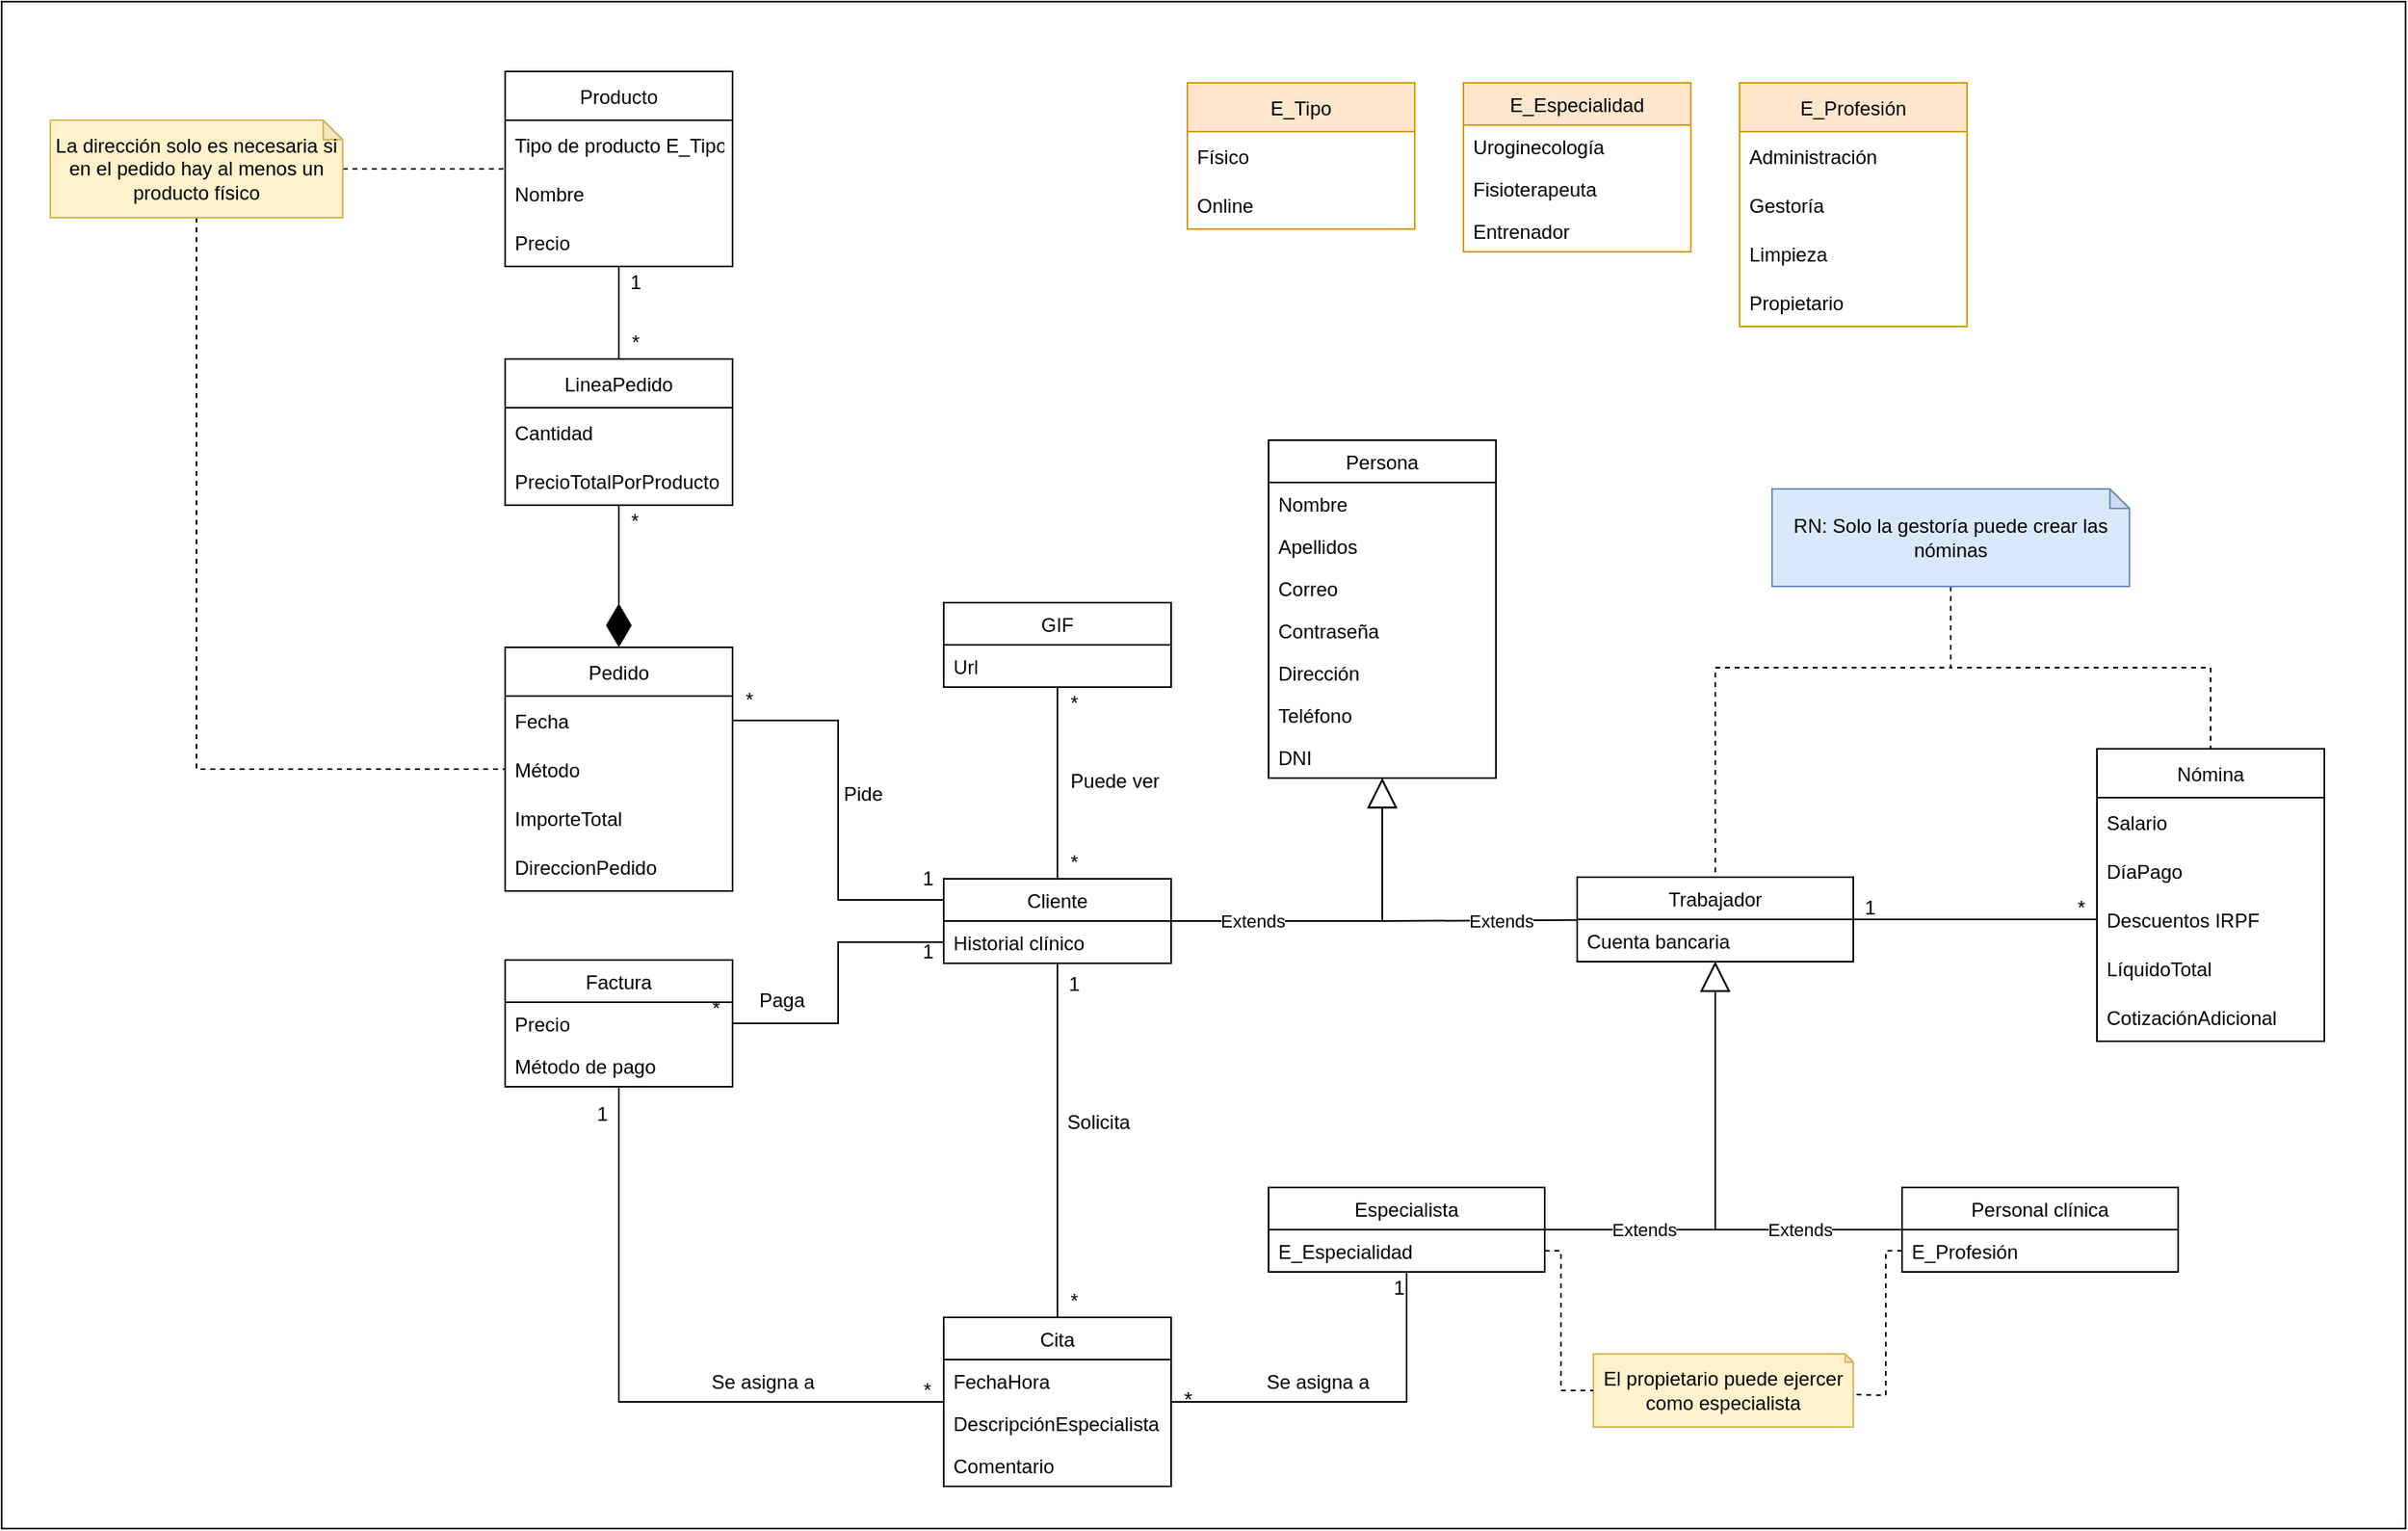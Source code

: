 <mxfile version="15.6.8"><diagram id="gB8e-XoUYD67eQVZ_IQ1" name="Page-1"><mxGraphModel dx="1626" dy="2068" grid="1" gridSize="10" guides="1" tooltips="1" connect="1" arrows="1" fold="1" page="1" pageScale="1" pageWidth="827" pageHeight="1169" math="0" shadow="0"><root><mxCell id="0"/><mxCell id="1" parent="0"/><mxCell id="QzWU1AoELVtUmZtmsECe-2" value="" style="rounded=0;whiteSpace=wrap;html=1;" parent="1" vertex="1"><mxGeometry x="210" y="-10" width="1480" height="940" as="geometry"/></mxCell><mxCell id="2WQxHXPbFP1X-7ADdI1G-1" value="Persona" style="swimlane;fontStyle=0;childLayout=stackLayout;horizontal=1;startSize=26;fillColor=none;horizontalStack=0;resizeParent=1;resizeParentMax=0;resizeLast=0;collapsible=1;marginBottom=0;" parent="1" vertex="1"><mxGeometry x="990" y="260" width="140" height="208" as="geometry"/></mxCell><mxCell id="2WQxHXPbFP1X-7ADdI1G-2" value="Nombre" style="text;strokeColor=none;fillColor=none;align=left;verticalAlign=top;spacingLeft=4;spacingRight=4;overflow=hidden;rotatable=0;points=[[0,0.5],[1,0.5]];portConstraint=eastwest;" parent="2WQxHXPbFP1X-7ADdI1G-1" vertex="1"><mxGeometry y="26" width="140" height="26" as="geometry"/></mxCell><mxCell id="2WQxHXPbFP1X-7ADdI1G-3" value="Apellidos" style="text;strokeColor=none;fillColor=none;align=left;verticalAlign=top;spacingLeft=4;spacingRight=4;overflow=hidden;rotatable=0;points=[[0,0.5],[1,0.5]];portConstraint=eastwest;" parent="2WQxHXPbFP1X-7ADdI1G-1" vertex="1"><mxGeometry y="52" width="140" height="26" as="geometry"/></mxCell><mxCell id="2WQxHXPbFP1X-7ADdI1G-4" value="Correo" style="text;strokeColor=none;fillColor=none;align=left;verticalAlign=top;spacingLeft=4;spacingRight=4;overflow=hidden;rotatable=0;points=[[0,0.5],[1,0.5]];portConstraint=eastwest;" parent="2WQxHXPbFP1X-7ADdI1G-1" vertex="1"><mxGeometry y="78" width="140" height="26" as="geometry"/></mxCell><mxCell id="2WQxHXPbFP1X-7ADdI1G-5" value="Contraseña" style="text;strokeColor=none;fillColor=none;align=left;verticalAlign=top;spacingLeft=4;spacingRight=4;overflow=hidden;rotatable=0;points=[[0,0.5],[1,0.5]];portConstraint=eastwest;" parent="2WQxHXPbFP1X-7ADdI1G-1" vertex="1"><mxGeometry y="104" width="140" height="26" as="geometry"/></mxCell><mxCell id="2WQxHXPbFP1X-7ADdI1G-53" value="Dirección" style="text;strokeColor=none;fillColor=none;align=left;verticalAlign=top;spacingLeft=4;spacingRight=4;overflow=hidden;rotatable=0;points=[[0,0.5],[1,0.5]];portConstraint=eastwest;" parent="2WQxHXPbFP1X-7ADdI1G-1" vertex="1"><mxGeometry y="130" width="140" height="26" as="geometry"/></mxCell><mxCell id="wmra8GDGYKxbpRc3kcLF-1" value="Teléfono" style="text;strokeColor=none;fillColor=none;align=left;verticalAlign=top;spacingLeft=4;spacingRight=4;overflow=hidden;rotatable=0;points=[[0,0.5],[1,0.5]];portConstraint=eastwest;" parent="2WQxHXPbFP1X-7ADdI1G-1" vertex="1"><mxGeometry y="156" width="140" height="26" as="geometry"/></mxCell><mxCell id="wmra8GDGYKxbpRc3kcLF-2" value="DNI&#10;" style="text;strokeColor=none;fillColor=none;align=left;verticalAlign=top;spacingLeft=4;spacingRight=4;overflow=hidden;rotatable=0;points=[[0,0.5],[1,0.5]];portConstraint=eastwest;" parent="2WQxHXPbFP1X-7ADdI1G-1" vertex="1"><mxGeometry y="182" width="140" height="26" as="geometry"/></mxCell><mxCell id="2WQxHXPbFP1X-7ADdI1G-16" value="Trabajador" style="swimlane;fontStyle=0;childLayout=stackLayout;horizontal=1;startSize=26;fillColor=none;horizontalStack=0;resizeParent=1;resizeParentMax=0;resizeLast=0;collapsible=1;marginBottom=0;" parent="1" vertex="1"><mxGeometry x="1180" y="529" width="170" height="52" as="geometry"/></mxCell><mxCell id="2WQxHXPbFP1X-7ADdI1G-54" value="Cuenta bancaria" style="text;strokeColor=none;fillColor=none;align=left;verticalAlign=top;spacingLeft=4;spacingRight=4;overflow=hidden;rotatable=0;points=[[0,0.5],[1,0.5]];portConstraint=eastwest;" parent="2WQxHXPbFP1X-7ADdI1G-16" vertex="1"><mxGeometry y="26" width="170" height="26" as="geometry"/></mxCell><mxCell id="2WQxHXPbFP1X-7ADdI1G-22" value="Extends" style="endArrow=block;endSize=16;endFill=0;html=1;rounded=0;" parent="1" source="8NjIZUtnfkmRTxPaZz6R-7" target="2WQxHXPbFP1X-7ADdI1G-1" edge="1"><mxGeometry x="-0.548" width="160" relative="1" as="geometry"><mxPoint x="930" y="556" as="sourcePoint"/><mxPoint x="840" y="460" as="targetPoint"/><Array as="points"><mxPoint x="1060" y="556"/></Array><mxPoint as="offset"/></mxGeometry></mxCell><mxCell id="2WQxHXPbFP1X-7ADdI1G-24" value="Extends" style="endArrow=block;endSize=16;endFill=0;html=1;rounded=0;" parent="1" source="2WQxHXPbFP1X-7ADdI1G-16" target="2WQxHXPbFP1X-7ADdI1G-1" edge="1"><mxGeometry x="-0.548" width="160" relative="1" as="geometry"><mxPoint x="920" y="566" as="sourcePoint"/><mxPoint x="1070" y="406" as="targetPoint"/><Array as="points"><mxPoint x="1060" y="556"/></Array><mxPoint as="offset"/></mxGeometry></mxCell><mxCell id="8NjIZUtnfkmRTxPaZz6R-24" style="edgeStyle=orthogonalEdgeStyle;rounded=0;orthogonalLoop=1;jettySize=auto;html=1;endArrow=none;endFill=0;" parent="1" source="2WQxHXPbFP1X-7ADdI1G-25" target="8NjIZUtnfkmRTxPaZz6R-10" edge="1"><mxGeometry relative="1" as="geometry"><mxPoint x="960" y="865" as="targetPoint"/></mxGeometry></mxCell><mxCell id="2WQxHXPbFP1X-7ADdI1G-25" value="Cita" style="swimlane;fontStyle=0;childLayout=stackLayout;horizontal=1;startSize=26;fillColor=none;horizontalStack=0;resizeParent=1;resizeParentMax=0;resizeLast=0;collapsible=1;marginBottom=0;" parent="1" vertex="1"><mxGeometry x="790" y="800" width="140" height="104" as="geometry"/></mxCell><mxCell id="2WQxHXPbFP1X-7ADdI1G-26" value="FechaHora" style="text;strokeColor=none;fillColor=none;align=left;verticalAlign=top;spacingLeft=4;spacingRight=4;overflow=hidden;rotatable=0;points=[[0,0.5],[1,0.5]];portConstraint=eastwest;" parent="2WQxHXPbFP1X-7ADdI1G-25" vertex="1"><mxGeometry y="26" width="140" height="26" as="geometry"/></mxCell><mxCell id="2WQxHXPbFP1X-7ADdI1G-29" value="DescripciónEspecialista" style="text;strokeColor=none;fillColor=none;align=left;verticalAlign=top;spacingLeft=4;spacingRight=4;overflow=hidden;rotatable=0;points=[[0,0.5],[1,0.5]];portConstraint=eastwest;" parent="2WQxHXPbFP1X-7ADdI1G-25" vertex="1"><mxGeometry y="52" width="140" height="26" as="geometry"/></mxCell><mxCell id="d3CV4HhO6Gmd8yL_KNQG-3" value="Comentario" style="text;strokeColor=none;fillColor=none;align=left;verticalAlign=top;spacingLeft=4;spacingRight=4;overflow=hidden;rotatable=0;points=[[0,0.5],[1,0.5]];portConstraint=eastwest;" vertex="1" parent="2WQxHXPbFP1X-7ADdI1G-25"><mxGeometry y="78" width="140" height="26" as="geometry"/></mxCell><mxCell id="2WQxHXPbFP1X-7ADdI1G-36" value="GIF" style="swimlane;fontStyle=0;childLayout=stackLayout;horizontal=1;startSize=26;fillColor=none;horizontalStack=0;resizeParent=1;resizeParentMax=0;resizeLast=0;collapsible=1;marginBottom=0;" parent="1" vertex="1"><mxGeometry x="790" y="360" width="140" height="52" as="geometry"/></mxCell><mxCell id="2WQxHXPbFP1X-7ADdI1G-37" value="Url" style="text;strokeColor=none;fillColor=none;align=left;verticalAlign=top;spacingLeft=4;spacingRight=4;overflow=hidden;rotatable=0;points=[[0,0.5],[1,0.5]];portConstraint=eastwest;" parent="2WQxHXPbFP1X-7ADdI1G-36" vertex="1"><mxGeometry y="26" width="140" height="26" as="geometry"/></mxCell><mxCell id="2WQxHXPbFP1X-7ADdI1G-47" value="" style="endArrow=none;html=1;edgeStyle=orthogonalEdgeStyle;rounded=0;" parent="1" source="8NjIZUtnfkmRTxPaZz6R-7" target="2WQxHXPbFP1X-7ADdI1G-36" edge="1"><mxGeometry relative="1" as="geometry"><mxPoint x="860" y="530" as="sourcePoint"/><mxPoint x="859" y="422" as="targetPoint"/></mxGeometry></mxCell><mxCell id="2WQxHXPbFP1X-7ADdI1G-48" value="*" style="text;html=1;align=center;verticalAlign=middle;resizable=0;points=[];autosize=1;strokeColor=none;fillColor=none;" parent="1" vertex="1"><mxGeometry x="860" y="412" width="20" height="20" as="geometry"/></mxCell><mxCell id="2WQxHXPbFP1X-7ADdI1G-49" value="*" style="text;html=1;align=center;verticalAlign=middle;resizable=0;points=[];autosize=1;strokeColor=none;fillColor=none;" parent="1" vertex="1"><mxGeometry x="860" y="510" width="20" height="20" as="geometry"/></mxCell><mxCell id="2WQxHXPbFP1X-7ADdI1G-50" value="Puede ver" style="text;html=1;align=center;verticalAlign=middle;resizable=0;points=[];autosize=1;strokeColor=none;fillColor=none;" parent="1" vertex="1"><mxGeometry x="860" y="460" width="70" height="20" as="geometry"/></mxCell><mxCell id="2WQxHXPbFP1X-7ADdI1G-58" value="*" style="text;html=1;align=center;verticalAlign=middle;resizable=0;points=[];autosize=1;strokeColor=none;fillColor=none;fontSize=13;" parent="1" vertex="1"><mxGeometry x="930" y="840" width="20" height="20" as="geometry"/></mxCell><mxCell id="8NjIZUtnfkmRTxPaZz6R-64" style="edgeStyle=orthogonalEdgeStyle;rounded=0;orthogonalLoop=1;jettySize=auto;html=1;endArrow=none;endFill=0;" parent="1" source="sHmHEB6kxotOW-dfM4OF-5" target="8NjIZUtnfkmRTxPaZz6R-8" edge="1"><mxGeometry relative="1" as="geometry"/></mxCell><mxCell id="sHmHEB6kxotOW-dfM4OF-5" value="Factura" style="swimlane;fontStyle=0;childLayout=stackLayout;horizontal=1;startSize=26;fillColor=none;horizontalStack=0;resizeParent=1;resizeParentMax=0;resizeLast=0;collapsible=1;marginBottom=0;" parent="1" vertex="1"><mxGeometry x="520" y="580" width="140" height="78" as="geometry"/></mxCell><mxCell id="sHmHEB6kxotOW-dfM4OF-6" value="Precio" style="text;strokeColor=none;fillColor=none;align=left;verticalAlign=top;spacingLeft=4;spacingRight=4;overflow=hidden;rotatable=0;points=[[0,0.5],[1,0.5]];portConstraint=eastwest;" parent="sHmHEB6kxotOW-dfM4OF-5" vertex="1"><mxGeometry y="26" width="140" height="26" as="geometry"/></mxCell><mxCell id="sHmHEB6kxotOW-dfM4OF-7" value="Método de pago" style="text;strokeColor=none;fillColor=none;align=left;verticalAlign=top;spacingLeft=4;spacingRight=4;overflow=hidden;rotatable=0;points=[[0,0.5],[1,0.5]];portConstraint=eastwest;" parent="sHmHEB6kxotOW-dfM4OF-5" vertex="1"><mxGeometry y="52" width="140" height="26" as="geometry"/></mxCell><mxCell id="sHmHEB6kxotOW-dfM4OF-13" value="*" style="text;html=1;strokeColor=none;fillColor=none;align=center;verticalAlign=middle;whiteSpace=wrap;rounded=0;fontSize=12;" parent="1" vertex="1"><mxGeometry x="620" y="594.5" width="60" height="30" as="geometry"/></mxCell><mxCell id="sHmHEB6kxotOW-dfM4OF-18" value="*" style="text;html=1;strokeColor=none;fillColor=none;align=center;verticalAlign=middle;whiteSpace=wrap;rounded=0;fontSize=12;" parent="1" vertex="1"><mxGeometry x="775" y="840" width="10" height="10" as="geometry"/></mxCell><mxCell id="sHmHEB6kxotOW-dfM4OF-19" value="" style="endArrow=none;html=1;edgeStyle=orthogonalEdgeStyle;rounded=0;fontSize=13;" parent="1" source="2WQxHXPbFP1X-7ADdI1G-25" target="sHmHEB6kxotOW-dfM4OF-5" edge="1"><mxGeometry relative="1" as="geometry"><mxPoint x="940" y="875" as="sourcePoint"/><mxPoint x="1260" y="605" as="targetPoint"/></mxGeometry></mxCell><mxCell id="sHmHEB6kxotOW-dfM4OF-20" value="1" style="text;html=1;strokeColor=none;fillColor=none;align=center;verticalAlign=middle;whiteSpace=wrap;rounded=0;fontSize=12;" parent="1" vertex="1"><mxGeometry x="550" y="660" width="60" height="30" as="geometry"/></mxCell><mxCell id="sHmHEB6kxotOW-dfM4OF-21" value="" style="endArrow=none;endFill=0;endSize=24;html=1;rounded=0;fontSize=12;" parent="1" source="2WQxHXPbFP1X-7ADdI1G-25" target="8NjIZUtnfkmRTxPaZz6R-7" edge="1"><mxGeometry width="160" relative="1" as="geometry"><mxPoint x="650" y="566" as="sourcePoint"/><mxPoint x="860" y="582" as="targetPoint"/></mxGeometry></mxCell><mxCell id="odOQobEX1e8HjN6YQt8Q-1" value="E_Especialidad" style="swimlane;fontStyle=0;childLayout=stackLayout;horizontal=1;startSize=26;fillColor=#ffe6cc;horizontalStack=0;resizeParent=1;resizeParentMax=0;resizeLast=0;collapsible=1;marginBottom=0;strokeColor=#d79b00;" parent="1" vertex="1"><mxGeometry x="1110" y="40" width="140" height="104" as="geometry"/></mxCell><mxCell id="odOQobEX1e8HjN6YQt8Q-2" value="Uroginecología" style="text;strokeColor=none;fillColor=none;align=left;verticalAlign=top;spacingLeft=4;spacingRight=4;overflow=hidden;rotatable=0;points=[[0,0.5],[1,0.5]];portConstraint=eastwest;" parent="odOQobEX1e8HjN6YQt8Q-1" vertex="1"><mxGeometry y="26" width="140" height="26" as="geometry"/></mxCell><mxCell id="odOQobEX1e8HjN6YQt8Q-3" value="Fisioterapeuta" style="text;strokeColor=none;fillColor=none;align=left;verticalAlign=top;spacingLeft=4;spacingRight=4;overflow=hidden;rotatable=0;points=[[0,0.5],[1,0.5]];portConstraint=eastwest;" parent="odOQobEX1e8HjN6YQt8Q-1" vertex="1"><mxGeometry y="52" width="140" height="26" as="geometry"/></mxCell><mxCell id="odOQobEX1e8HjN6YQt8Q-4" value="Entrenador" style="text;strokeColor=none;fillColor=none;align=left;verticalAlign=top;spacingLeft=4;spacingRight=4;overflow=hidden;rotatable=0;points=[[0,0.5],[1,0.5]];portConstraint=eastwest;" parent="odOQobEX1e8HjN6YQt8Q-1" vertex="1"><mxGeometry y="78" width="140" height="26" as="geometry"/></mxCell><mxCell id="FILAU3fiqGkC3E-S4i3I-3" value="1" style="text;html=1;align=center;verticalAlign=middle;resizable=0;points=[];autosize=1;strokeColor=none;fillColor=none;" parent="1" vertex="1"><mxGeometry x="1060" y="772" width="20" height="20" as="geometry"/></mxCell><mxCell id="8NjIZUtnfkmRTxPaZz6R-1" value="1" style="text;html=1;align=center;verticalAlign=middle;resizable=0;points=[];autosize=1;strokeColor=none;fillColor=none;" parent="1" vertex="1"><mxGeometry x="770" y="565" width="20" height="20" as="geometry"/></mxCell><mxCell id="8NjIZUtnfkmRTxPaZz6R-2" value="1" style="text;html=1;align=center;verticalAlign=middle;resizable=0;points=[];autosize=1;strokeColor=none;fillColor=none;" parent="1" vertex="1"><mxGeometry x="860" y="585" width="20" height="20" as="geometry"/></mxCell><mxCell id="8NjIZUtnfkmRTxPaZz6R-3" value="Solicita" style="text;html=1;align=center;verticalAlign=middle;resizable=0;points=[];autosize=1;strokeColor=none;fillColor=none;" parent="1" vertex="1"><mxGeometry x="860" y="670" width="50" height="20" as="geometry"/></mxCell><mxCell id="8NjIZUtnfkmRTxPaZz6R-4" value="Paga" style="text;html=1;align=center;verticalAlign=middle;resizable=0;points=[];autosize=1;strokeColor=none;fillColor=none;" parent="1" vertex="1"><mxGeometry x="670" y="595" width="40" height="20" as="geometry"/></mxCell><mxCell id="8NjIZUtnfkmRTxPaZz6R-6" value="Se asigna a&amp;nbsp;" style="text;html=1;align=center;verticalAlign=middle;resizable=0;points=[];autosize=1;strokeColor=none;fillColor=none;" parent="1" vertex="1"><mxGeometry x="640" y="830" width="80" height="20" as="geometry"/></mxCell><mxCell id="8NjIZUtnfkmRTxPaZz6R-7" value="Cliente" style="swimlane;fontStyle=0;childLayout=stackLayout;horizontal=1;startSize=26;fillColor=none;horizontalStack=0;resizeParent=1;resizeParentMax=0;resizeLast=0;collapsible=1;marginBottom=0;" parent="1" vertex="1"><mxGeometry x="790" y="530" width="140" height="52" as="geometry"/></mxCell><mxCell id="8NjIZUtnfkmRTxPaZz6R-8" value="Historial clínico" style="text;strokeColor=none;fillColor=none;align=left;verticalAlign=top;spacingLeft=4;spacingRight=4;overflow=hidden;rotatable=0;points=[[0,0.5],[1,0.5]];portConstraint=eastwest;" parent="8NjIZUtnfkmRTxPaZz6R-7" vertex="1"><mxGeometry y="26" width="140" height="26" as="geometry"/></mxCell><mxCell id="8NjIZUtnfkmRTxPaZz6R-10" value="Especialista" style="swimlane;fontStyle=0;childLayout=stackLayout;horizontal=1;startSize=26;fillColor=none;horizontalStack=0;resizeParent=1;resizeParentMax=0;resizeLast=0;collapsible=1;marginBottom=0;" parent="1" vertex="1"><mxGeometry x="990" y="720" width="170" height="52" as="geometry"/></mxCell><mxCell id="8NjIZUtnfkmRTxPaZz6R-11" value="E_Especialidad" style="text;strokeColor=none;fillColor=none;align=left;verticalAlign=top;spacingLeft=4;spacingRight=4;overflow=hidden;rotatable=0;points=[[0,0.5],[1,0.5]];portConstraint=eastwest;" parent="8NjIZUtnfkmRTxPaZz6R-10" vertex="1"><mxGeometry y="26" width="170" height="26" as="geometry"/></mxCell><mxCell id="8NjIZUtnfkmRTxPaZz6R-12" value="Personal clínica" style="swimlane;fontStyle=0;childLayout=stackLayout;horizontal=1;startSize=26;fillColor=none;horizontalStack=0;resizeParent=1;resizeParentMax=0;resizeLast=0;collapsible=1;marginBottom=0;" parent="1" vertex="1"><mxGeometry x="1380" y="720" width="170" height="52" as="geometry"/></mxCell><mxCell id="8NjIZUtnfkmRTxPaZz6R-13" value="E_Profesión" style="text;strokeColor=none;fillColor=none;align=left;verticalAlign=top;spacingLeft=4;spacingRight=4;overflow=hidden;rotatable=0;points=[[0,0.5],[1,0.5]];portConstraint=eastwest;" parent="8NjIZUtnfkmRTxPaZz6R-12" vertex="1"><mxGeometry y="26" width="170" height="26" as="geometry"/></mxCell><mxCell id="8NjIZUtnfkmRTxPaZz6R-14" value="E_Profesión" style="swimlane;fontStyle=0;childLayout=stackLayout;horizontal=1;startSize=30;horizontalStack=0;resizeParent=1;resizeParentMax=0;resizeLast=0;collapsible=1;marginBottom=0;fillColor=#ffe6cc;strokeColor=#d79b00;" parent="1" vertex="1"><mxGeometry x="1280" y="40" width="140" height="150" as="geometry"/></mxCell><mxCell id="8NjIZUtnfkmRTxPaZz6R-17" value="Administración" style="text;strokeColor=none;fillColor=none;align=left;verticalAlign=middle;spacingLeft=4;spacingRight=4;overflow=hidden;points=[[0,0.5],[1,0.5]];portConstraint=eastwest;rotatable=0;" parent="8NjIZUtnfkmRTxPaZz6R-14" vertex="1"><mxGeometry y="30" width="140" height="30" as="geometry"/></mxCell><mxCell id="8NjIZUtnfkmRTxPaZz6R-18" value="Gestoría" style="text;strokeColor=none;fillColor=none;align=left;verticalAlign=middle;spacingLeft=4;spacingRight=4;overflow=hidden;points=[[0,0.5],[1,0.5]];portConstraint=eastwest;rotatable=0;" parent="8NjIZUtnfkmRTxPaZz6R-14" vertex="1"><mxGeometry y="60" width="140" height="30" as="geometry"/></mxCell><mxCell id="8NjIZUtnfkmRTxPaZz6R-19" value="Limpieza" style="text;strokeColor=none;fillColor=none;align=left;verticalAlign=middle;spacingLeft=4;spacingRight=4;overflow=hidden;points=[[0,0.5],[1,0.5]];portConstraint=eastwest;rotatable=0;" parent="8NjIZUtnfkmRTxPaZz6R-14" vertex="1"><mxGeometry y="90" width="140" height="30" as="geometry"/></mxCell><mxCell id="8NjIZUtnfkmRTxPaZz6R-20" value="Propietario" style="text;strokeColor=none;fillColor=none;align=left;verticalAlign=middle;spacingLeft=4;spacingRight=4;overflow=hidden;points=[[0,0.5],[1,0.5]];portConstraint=eastwest;rotatable=0;" parent="8NjIZUtnfkmRTxPaZz6R-14" vertex="1"><mxGeometry y="120" width="140" height="30" as="geometry"/></mxCell><mxCell id="8NjIZUtnfkmRTxPaZz6R-22" value="Extends" style="endArrow=block;endSize=16;endFill=0;html=1;rounded=0;" parent="1" source="8NjIZUtnfkmRTxPaZz6R-10" target="2WQxHXPbFP1X-7ADdI1G-16" edge="1"><mxGeometry x="-0.548" width="160" relative="1" as="geometry"><mxPoint x="1190" y="564.829" as="sourcePoint"/><mxPoint x="1070" y="478" as="targetPoint"/><Array as="points"><mxPoint x="1265" y="746"/></Array><mxPoint as="offset"/></mxGeometry></mxCell><mxCell id="8NjIZUtnfkmRTxPaZz6R-23" value="Extends" style="endArrow=block;endSize=16;endFill=0;html=1;rounded=0;" parent="1" source="8NjIZUtnfkmRTxPaZz6R-12" target="2WQxHXPbFP1X-7ADdI1G-16" edge="1"><mxGeometry x="-0.548" width="160" relative="1" as="geometry"><mxPoint x="940" y="564.7" as="sourcePoint"/><mxPoint x="1070" y="478" as="targetPoint"/><Array as="points"><mxPoint x="1265" y="746"/></Array><mxPoint as="offset"/></mxGeometry></mxCell><mxCell id="8NjIZUtnfkmRTxPaZz6R-25" value="Se asigna a" style="text;html=1;align=center;verticalAlign=middle;resizable=0;points=[];autosize=1;strokeColor=none;fillColor=none;" parent="1" vertex="1"><mxGeometry x="980" y="830" width="80" height="20" as="geometry"/></mxCell><mxCell id="8NjIZUtnfkmRTxPaZz6R-26" value="Nómina" style="swimlane;fontStyle=0;childLayout=stackLayout;horizontal=1;startSize=30;horizontalStack=0;resizeParent=1;resizeParentMax=0;resizeLast=0;collapsible=1;marginBottom=0;" parent="1" vertex="1"><mxGeometry x="1500" y="450" width="140" height="180" as="geometry"/></mxCell><mxCell id="8NjIZUtnfkmRTxPaZz6R-27" value="Salario" style="text;strokeColor=none;fillColor=none;align=left;verticalAlign=middle;spacingLeft=4;spacingRight=4;overflow=hidden;points=[[0,0.5],[1,0.5]];portConstraint=eastwest;rotatable=0;" parent="8NjIZUtnfkmRTxPaZz6R-26" vertex="1"><mxGeometry y="30" width="140" height="30" as="geometry"/></mxCell><mxCell id="8NjIZUtnfkmRTxPaZz6R-28" value="DíaPago" style="text;strokeColor=none;fillColor=none;align=left;verticalAlign=middle;spacingLeft=4;spacingRight=4;overflow=hidden;points=[[0,0.5],[1,0.5]];portConstraint=eastwest;rotatable=0;" parent="8NjIZUtnfkmRTxPaZz6R-26" vertex="1"><mxGeometry y="60" width="140" height="30" as="geometry"/></mxCell><mxCell id="8NjIZUtnfkmRTxPaZz6R-29" value="Descuentos IRPF" style="text;strokeColor=none;fillColor=none;align=left;verticalAlign=middle;spacingLeft=4;spacingRight=4;overflow=hidden;points=[[0,0.5],[1,0.5]];portConstraint=eastwest;rotatable=0;" parent="8NjIZUtnfkmRTxPaZz6R-26" vertex="1"><mxGeometry y="90" width="140" height="30" as="geometry"/></mxCell><mxCell id="8NjIZUtnfkmRTxPaZz6R-30" value="LíquidoTotal" style="text;strokeColor=none;fillColor=none;align=left;verticalAlign=middle;spacingLeft=4;spacingRight=4;overflow=hidden;points=[[0,0.5],[1,0.5]];portConstraint=eastwest;rotatable=0;" parent="8NjIZUtnfkmRTxPaZz6R-26" vertex="1"><mxGeometry y="120" width="140" height="30" as="geometry"/></mxCell><mxCell id="8NjIZUtnfkmRTxPaZz6R-31" value="CotizaciónAdicional" style="text;strokeColor=none;fillColor=none;align=left;verticalAlign=middle;spacingLeft=4;spacingRight=4;overflow=hidden;points=[[0,0.5],[1,0.5]];portConstraint=eastwest;rotatable=0;" parent="8NjIZUtnfkmRTxPaZz6R-26" vertex="1"><mxGeometry y="150" width="140" height="30" as="geometry"/></mxCell><mxCell id="8NjIZUtnfkmRTxPaZz6R-38" style="edgeStyle=orthogonalEdgeStyle;orthogonalLoop=1;jettySize=auto;html=1;endArrow=none;endFill=0;rounded=0;dashed=1;" parent="1" source="8NjIZUtnfkmRTxPaZz6R-32" target="2WQxHXPbFP1X-7ADdI1G-16" edge="1"><mxGeometry relative="1" as="geometry"><Array as="points"><mxPoint x="1410" y="400"/><mxPoint x="1265" y="400"/></Array></mxGeometry></mxCell><mxCell id="8NjIZUtnfkmRTxPaZz6R-39" style="edgeStyle=orthogonalEdgeStyle;rounded=0;orthogonalLoop=1;jettySize=auto;html=1;endArrow=none;endFill=0;dashed=1;" parent="1" source="8NjIZUtnfkmRTxPaZz6R-32" target="8NjIZUtnfkmRTxPaZz6R-26" edge="1"><mxGeometry relative="1" as="geometry"><Array as="points"><mxPoint x="1410" y="400"/><mxPoint x="1570" y="400"/></Array></mxGeometry></mxCell><mxCell id="8NjIZUtnfkmRTxPaZz6R-32" value="RN: Solo la gestoría puede crear las nóminas" style="shape=note;whiteSpace=wrap;html=1;backgroundOutline=1;darkOpacity=0.05;size=12;fillColor=#dae8fc;strokeColor=#6c8ebf;" parent="1" vertex="1"><mxGeometry x="1300" y="290" width="220" height="60" as="geometry"/></mxCell><mxCell id="8NjIZUtnfkmRTxPaZz6R-33" style="edgeStyle=orthogonalEdgeStyle;rounded=0;orthogonalLoop=1;jettySize=auto;html=1;endArrow=none;endFill=0;" parent="1" source="8NjIZUtnfkmRTxPaZz6R-29" target="2WQxHXPbFP1X-7ADdI1G-16" edge="1"><mxGeometry relative="1" as="geometry"/></mxCell><mxCell id="8NjIZUtnfkmRTxPaZz6R-34" value="1" style="text;html=1;align=center;verticalAlign=middle;resizable=0;points=[];autosize=1;strokeColor=none;fillColor=none;" parent="1" vertex="1"><mxGeometry x="1350" y="537.5" width="20" height="20" as="geometry"/></mxCell><mxCell id="8NjIZUtnfkmRTxPaZz6R-37" value="*" style="text;html=1;align=center;verticalAlign=middle;resizable=0;points=[];autosize=1;strokeColor=none;fillColor=none;" parent="1" vertex="1"><mxGeometry x="1480" y="537.5" width="20" height="20" as="geometry"/></mxCell><mxCell id="8NjIZUtnfkmRTxPaZz6R-41" value="Producto" style="swimlane;fontStyle=0;childLayout=stackLayout;horizontal=1;startSize=30;horizontalStack=0;resizeParent=1;resizeParentMax=0;resizeLast=0;collapsible=1;marginBottom=0;" parent="1" vertex="1"><mxGeometry x="520" y="33" width="140" height="120" as="geometry"/></mxCell><mxCell id="8NjIZUtnfkmRTxPaZz6R-42" value="Tipo de producto E_Tipo" style="text;strokeColor=none;fillColor=none;align=left;verticalAlign=middle;spacingLeft=4;spacingRight=4;overflow=hidden;points=[[0,0.5],[1,0.5]];portConstraint=eastwest;rotatable=0;" parent="8NjIZUtnfkmRTxPaZz6R-41" vertex="1"><mxGeometry y="30" width="140" height="30" as="geometry"/></mxCell><mxCell id="8NjIZUtnfkmRTxPaZz6R-43" value="Nombre" style="text;strokeColor=none;fillColor=none;align=left;verticalAlign=middle;spacingLeft=4;spacingRight=4;overflow=hidden;points=[[0,0.5],[1,0.5]];portConstraint=eastwest;rotatable=0;" parent="8NjIZUtnfkmRTxPaZz6R-41" vertex="1"><mxGeometry y="60" width="140" height="30" as="geometry"/></mxCell><mxCell id="8NjIZUtnfkmRTxPaZz6R-44" value="Precio" style="text;strokeColor=none;fillColor=none;align=left;verticalAlign=middle;spacingLeft=4;spacingRight=4;overflow=hidden;points=[[0,0.5],[1,0.5]];portConstraint=eastwest;rotatable=0;" parent="8NjIZUtnfkmRTxPaZz6R-41" vertex="1"><mxGeometry y="90" width="140" height="30" as="geometry"/></mxCell><mxCell id="8NjIZUtnfkmRTxPaZz6R-45" value="E_Tipo" style="swimlane;fontStyle=0;childLayout=stackLayout;horizontal=1;startSize=30;horizontalStack=0;resizeParent=1;resizeParentMax=0;resizeLast=0;collapsible=1;marginBottom=0;fillColor=#ffe6cc;strokeColor=#d79b00;" parent="1" vertex="1"><mxGeometry x="940" y="40" width="140" height="90" as="geometry"/></mxCell><mxCell id="8NjIZUtnfkmRTxPaZz6R-46" value="Físico" style="text;strokeColor=none;fillColor=none;align=left;verticalAlign=middle;spacingLeft=4;spacingRight=4;overflow=hidden;points=[[0,0.5],[1,0.5]];portConstraint=eastwest;rotatable=0;" parent="8NjIZUtnfkmRTxPaZz6R-45" vertex="1"><mxGeometry y="30" width="140" height="30" as="geometry"/></mxCell><mxCell id="8NjIZUtnfkmRTxPaZz6R-47" value="Online" style="text;strokeColor=none;fillColor=none;align=left;verticalAlign=middle;spacingLeft=4;spacingRight=4;overflow=hidden;points=[[0,0.5],[1,0.5]];portConstraint=eastwest;rotatable=0;" parent="8NjIZUtnfkmRTxPaZz6R-45" vertex="1"><mxGeometry y="60" width="140" height="30" as="geometry"/></mxCell><mxCell id="8NjIZUtnfkmRTxPaZz6R-48" value="Pedido" style="swimlane;fontStyle=0;childLayout=stackLayout;horizontal=1;startSize=30;horizontalStack=0;resizeParent=1;resizeParentMax=0;resizeLast=0;collapsible=1;marginBottom=0;" parent="1" vertex="1"><mxGeometry x="520" y="387.5" width="140" height="150" as="geometry"/></mxCell><mxCell id="8NjIZUtnfkmRTxPaZz6R-49" value="Fecha" style="text;strokeColor=none;fillColor=none;align=left;verticalAlign=middle;spacingLeft=4;spacingRight=4;overflow=hidden;points=[[0,0.5],[1,0.5]];portConstraint=eastwest;rotatable=0;" parent="8NjIZUtnfkmRTxPaZz6R-48" vertex="1"><mxGeometry y="30" width="140" height="30" as="geometry"/></mxCell><mxCell id="8NjIZUtnfkmRTxPaZz6R-50" value="Método " style="text;strokeColor=none;fillColor=none;align=left;verticalAlign=middle;spacingLeft=4;spacingRight=4;overflow=hidden;points=[[0,0.5],[1,0.5]];portConstraint=eastwest;rotatable=0;" parent="8NjIZUtnfkmRTxPaZz6R-48" vertex="1"><mxGeometry y="60" width="140" height="30" as="geometry"/></mxCell><mxCell id="8NjIZUtnfkmRTxPaZz6R-51" value="ImporteTotal" style="text;strokeColor=none;fillColor=none;align=left;verticalAlign=middle;spacingLeft=4;spacingRight=4;overflow=hidden;points=[[0,0.5],[1,0.5]];portConstraint=eastwest;rotatable=0;" parent="8NjIZUtnfkmRTxPaZz6R-48" vertex="1"><mxGeometry y="90" width="140" height="30" as="geometry"/></mxCell><mxCell id="8NjIZUtnfkmRTxPaZz6R-52" value="DireccionPedido" style="text;strokeColor=none;fillColor=none;align=left;verticalAlign=middle;spacingLeft=4;spacingRight=4;overflow=hidden;points=[[0,0.5],[1,0.5]];portConstraint=eastwest;rotatable=0;" parent="8NjIZUtnfkmRTxPaZz6R-48" vertex="1"><mxGeometry y="120" width="140" height="30" as="geometry"/></mxCell><mxCell id="8NjIZUtnfkmRTxPaZz6R-53" style="edgeStyle=orthogonalEdgeStyle;rounded=0;orthogonalLoop=1;jettySize=auto;html=1;startArrow=none;startFill=0;endArrow=none;endFill=0;" parent="1" source="8NjIZUtnfkmRTxPaZz6R-54" target="8NjIZUtnfkmRTxPaZz6R-41" edge="1"><mxGeometry relative="1" as="geometry"/></mxCell><mxCell id="8NjIZUtnfkmRTxPaZz6R-54" value="LineaPedido" style="swimlane;fontStyle=0;childLayout=stackLayout;horizontal=1;startSize=30;horizontalStack=0;resizeParent=1;resizeParentMax=0;resizeLast=0;collapsible=1;marginBottom=0;" parent="1" vertex="1"><mxGeometry x="520" y="210" width="140" height="90" as="geometry"/></mxCell><mxCell id="8NjIZUtnfkmRTxPaZz6R-55" value="Cantidad" style="text;strokeColor=none;fillColor=none;align=left;verticalAlign=middle;spacingLeft=4;spacingRight=4;overflow=hidden;points=[[0,0.5],[1,0.5]];portConstraint=eastwest;rotatable=0;" parent="8NjIZUtnfkmRTxPaZz6R-54" vertex="1"><mxGeometry y="30" width="140" height="30" as="geometry"/></mxCell><mxCell id="8NjIZUtnfkmRTxPaZz6R-56" value="PrecioTotalPorProducto" style="text;strokeColor=none;fillColor=none;align=left;verticalAlign=middle;spacingLeft=4;spacingRight=4;overflow=hidden;points=[[0,0.5],[1,0.5]];portConstraint=eastwest;rotatable=0;" parent="8NjIZUtnfkmRTxPaZz6R-54" vertex="1"><mxGeometry y="60" width="140" height="30" as="geometry"/></mxCell><mxCell id="8NjIZUtnfkmRTxPaZz6R-67" style="edgeStyle=orthogonalEdgeStyle;rounded=0;orthogonalLoop=1;jettySize=auto;html=1;endArrow=none;endFill=0;dashed=1;" parent="1" source="8NjIZUtnfkmRTxPaZz6R-59" target="8NjIZUtnfkmRTxPaZz6R-41" edge="1"><mxGeometry relative="1" as="geometry"><Array as="points"><mxPoint x="480" y="93"/><mxPoint x="480" y="93"/></Array></mxGeometry></mxCell><mxCell id="8NjIZUtnfkmRTxPaZz6R-68" style="edgeStyle=orthogonalEdgeStyle;rounded=0;orthogonalLoop=1;jettySize=auto;html=1;endArrow=none;endFill=0;dashed=1;" parent="1" source="8NjIZUtnfkmRTxPaZz6R-59" target="8NjIZUtnfkmRTxPaZz6R-50" edge="1"><mxGeometry relative="1" as="geometry"/></mxCell><mxCell id="8NjIZUtnfkmRTxPaZz6R-59" value="La dirección solo es necesaria si en el pedido hay al menos un producto físico" style="shape=note;whiteSpace=wrap;html=1;backgroundOutline=1;darkOpacity=0.05;size=12;fillColor=#fff2cc;strokeColor=#d6b656;" parent="1" vertex="1"><mxGeometry x="240" y="63" width="180" height="60" as="geometry"/></mxCell><mxCell id="8NjIZUtnfkmRTxPaZz6R-60" value="*" style="text;html=1;strokeColor=none;fillColor=none;align=center;verticalAlign=middle;whiteSpace=wrap;rounded=0;" parent="1" vertex="1"><mxGeometry x="590" y="300" width="20" height="20" as="geometry"/></mxCell><mxCell id="8NjIZUtnfkmRTxPaZz6R-62" value="" style="endArrow=diamondThin;endFill=1;endSize=24;html=1;rounded=0;" parent="1" source="8NjIZUtnfkmRTxPaZz6R-54" target="8NjIZUtnfkmRTxPaZz6R-48" edge="1"><mxGeometry width="160" relative="1" as="geometry"><mxPoint x="590" y="173" as="sourcePoint"/><mxPoint x="750" y="173" as="targetPoint"/><Array as="points"/></mxGeometry></mxCell><mxCell id="8NjIZUtnfkmRTxPaZz6R-65" style="edgeStyle=orthogonalEdgeStyle;rounded=0;orthogonalLoop=1;jettySize=auto;html=1;entryX=0;entryY=0.25;entryDx=0;entryDy=0;endArrow=none;endFill=0;" parent="1" source="8NjIZUtnfkmRTxPaZz6R-49" target="8NjIZUtnfkmRTxPaZz6R-7" edge="1"><mxGeometry relative="1" as="geometry"/></mxCell><mxCell id="8NjIZUtnfkmRTxPaZz6R-69" value="1" style="text;html=1;align=center;verticalAlign=middle;resizable=0;points=[];autosize=1;strokeColor=none;fillColor=none;" parent="1" vertex="1"><mxGeometry x="590" y="153" width="20" height="20" as="geometry"/></mxCell><mxCell id="8NjIZUtnfkmRTxPaZz6R-70" value="*" style="text;html=1;align=center;verticalAlign=middle;resizable=0;points=[];autosize=1;strokeColor=none;fillColor=none;" parent="1" vertex="1"><mxGeometry x="590" y="190" width="20" height="20" as="geometry"/></mxCell><mxCell id="8NjIZUtnfkmRTxPaZz6R-71" value="*" style="text;html=1;align=center;verticalAlign=middle;resizable=0;points=[];autosize=1;strokeColor=none;fillColor=none;" parent="1" vertex="1"><mxGeometry x="660" y="410" width="20" height="20" as="geometry"/></mxCell><mxCell id="8NjIZUtnfkmRTxPaZz6R-72" value="1" style="text;html=1;align=center;verticalAlign=middle;resizable=0;points=[];autosize=1;strokeColor=none;fillColor=none;" parent="1" vertex="1"><mxGeometry x="770" y="520" width="20" height="20" as="geometry"/></mxCell><mxCell id="8NjIZUtnfkmRTxPaZz6R-73" value="Pide" style="text;html=1;align=center;verticalAlign=middle;resizable=0;points=[];autosize=1;strokeColor=none;fillColor=none;" parent="1" vertex="1"><mxGeometry x="720" y="468" width="40" height="20" as="geometry"/></mxCell><mxCell id="d3CV4HhO6Gmd8yL_KNQG-7" value="*" style="text;html=1;align=center;verticalAlign=middle;resizable=0;points=[];autosize=1;strokeColor=none;fillColor=none;" vertex="1" parent="1"><mxGeometry x="860" y="780" width="20" height="20" as="geometry"/></mxCell><mxCell id="d3CV4HhO6Gmd8yL_KNQG-8" value="El propietario puede ejercer como especialista" style="shape=note;whiteSpace=wrap;html=1;backgroundOutline=1;darkOpacity=0.05;size=5;fillColor=#fff2cc;strokeColor=#d6b656;" vertex="1" parent="1"><mxGeometry x="1190" y="822.5" width="160" height="45" as="geometry"/></mxCell><mxCell id="d3CV4HhO6Gmd8yL_KNQG-11" value="" style="endArrow=none;dashed=1;html=1;rounded=0;exitX=1;exitY=0.5;exitDx=0;exitDy=0;entryX=0;entryY=0.5;entryDx=0;entryDy=0;entryPerimeter=0;" edge="1" parent="1" source="8NjIZUtnfkmRTxPaZz6R-11" target="d3CV4HhO6Gmd8yL_KNQG-8"><mxGeometry width="50" height="50" relative="1" as="geometry"><mxPoint x="1150" y="800" as="sourcePoint"/><mxPoint x="1200" y="750" as="targetPoint"/><Array as="points"><mxPoint x="1170" y="759"/><mxPoint x="1170" y="845"/></Array></mxGeometry></mxCell><mxCell id="d3CV4HhO6Gmd8yL_KNQG-12" value="" style="endArrow=none;dashed=1;html=1;rounded=0;exitX=0;exitY=0.5;exitDx=0;exitDy=0;entryX=0;entryY=0;entryDx=160;entryDy=25;entryPerimeter=0;" edge="1" parent="1" source="8NjIZUtnfkmRTxPaZz6R-13" target="d3CV4HhO6Gmd8yL_KNQG-8"><mxGeometry width="50" height="50" relative="1" as="geometry"><mxPoint x="1360" y="764" as="sourcePoint"/><mxPoint x="1380" y="850" as="targetPoint"/><Array as="points"><mxPoint x="1370" y="759"/><mxPoint x="1370" y="848"/></Array></mxGeometry></mxCell></root></mxGraphModel></diagram></mxfile>